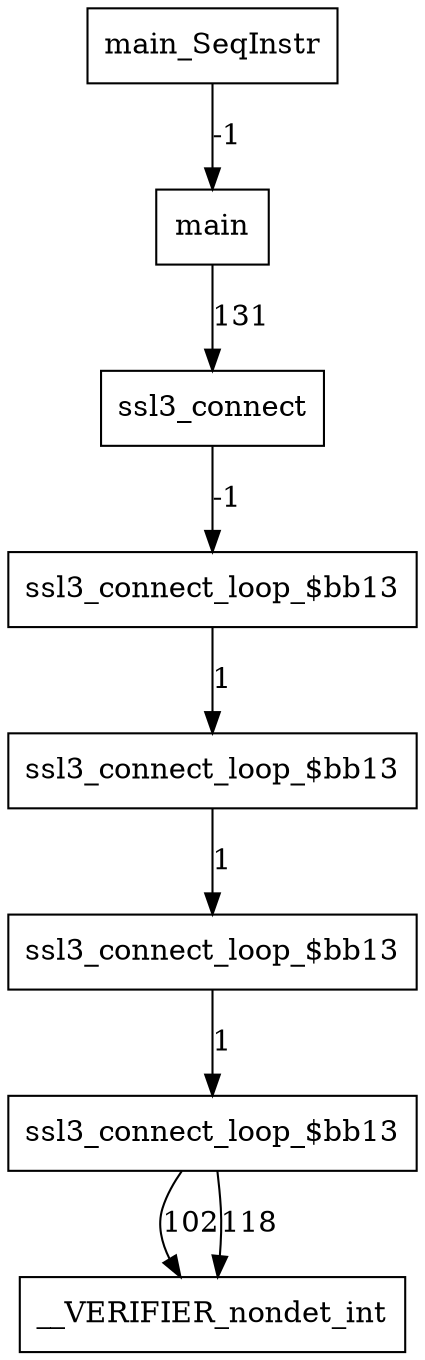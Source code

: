 digraph DAG {
71 [ label = "__VERIFIER_nondet_int" color=black shape=box];
66 [ label = "ssl3_connect_loop_$bb13" color=black shape=box];
63 [ label = "ssl3_connect_loop_$bb13" color=black shape=box];
58 [ label = "ssl3_connect_loop_$bb13" color=black shape=box];
29 [ label = "ssl3_connect_loop_$bb13" color=black shape=box];
3 [ label = "ssl3_connect" color=black shape=box];
1 [ label = "main" color=black shape=box];
0 [ label = "main_SeqInstr" color=black shape=box];
0 -> 1 [ label = "-1"];
1 -> 3 [ label = "131"];
3 -> 29 [ label = "-1"];
29 -> 58 [ label = "1"];
58 -> 63 [ label = "1"];
63 -> 66 [ label = "1"];
66 -> 71 [ label = "102"];
66 -> 71 [ label = "118"];
}
